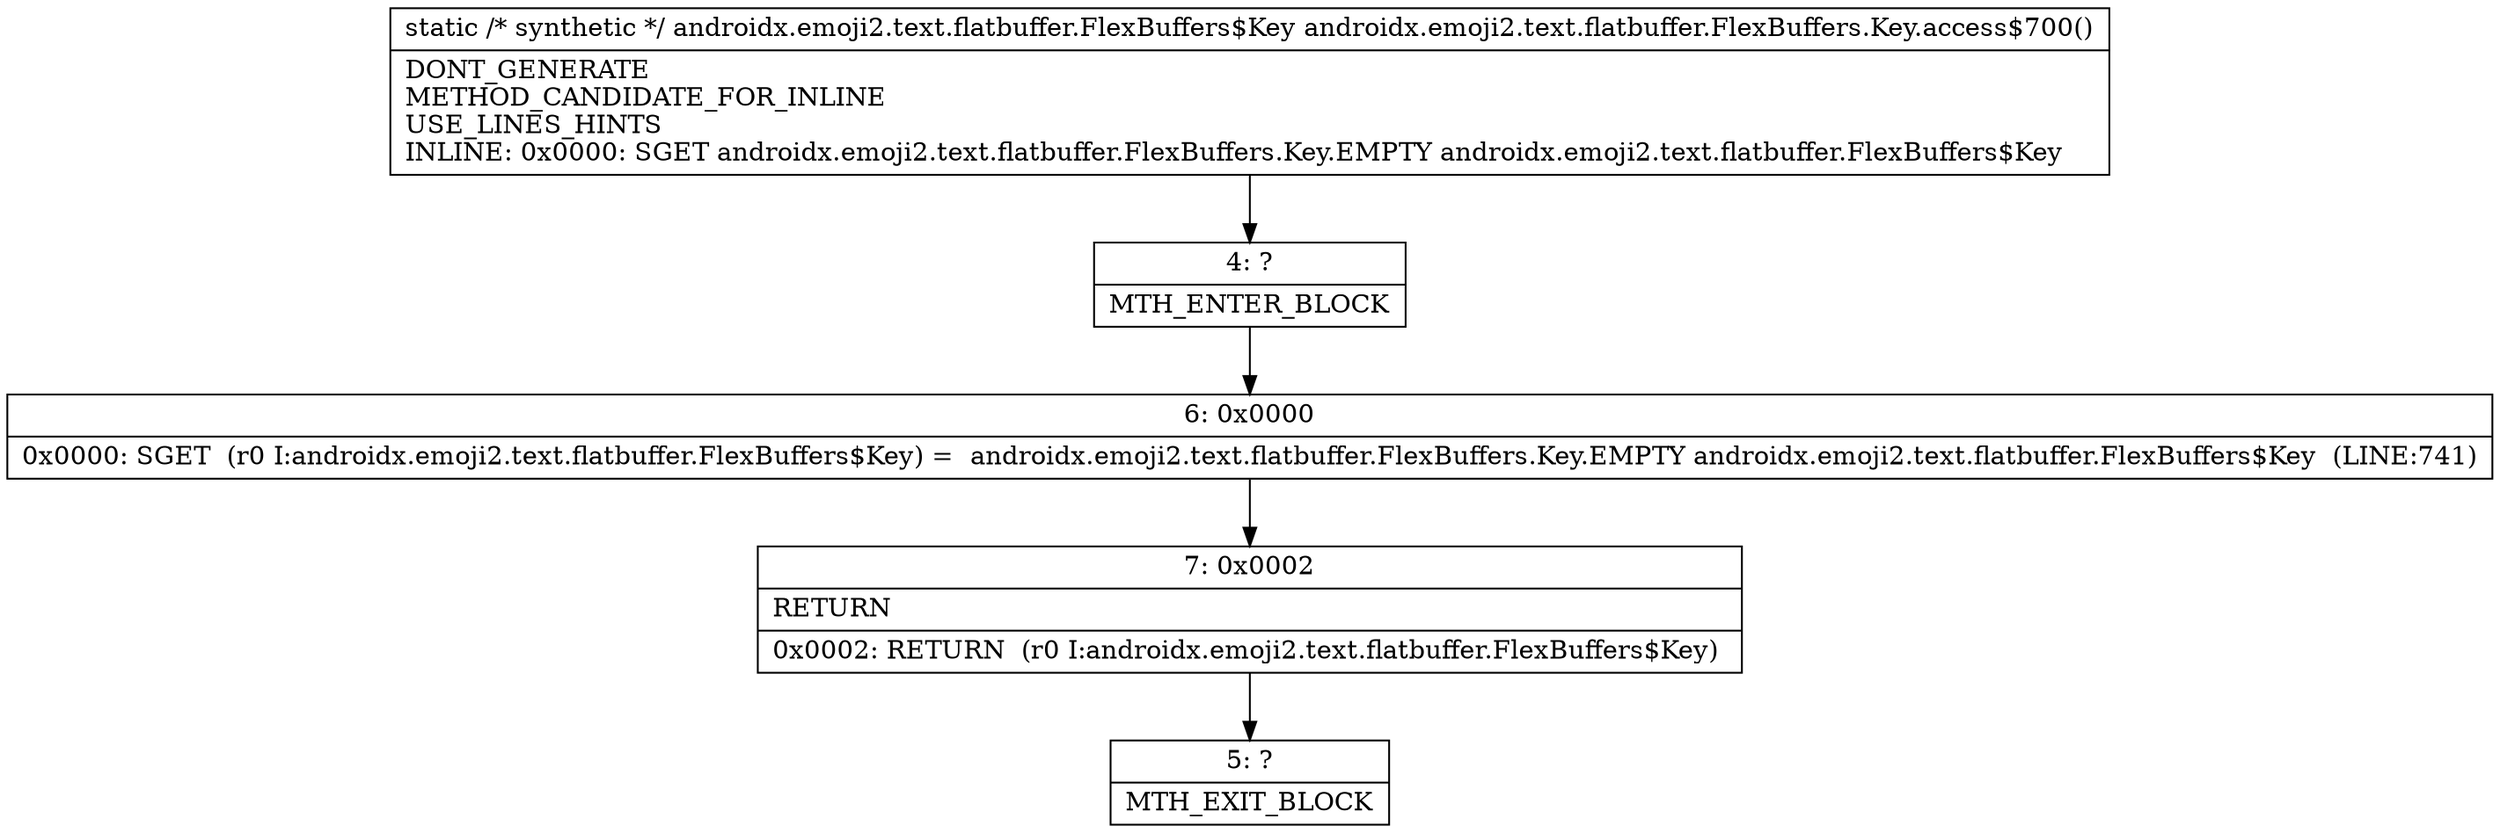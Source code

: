 digraph "CFG forandroidx.emoji2.text.flatbuffer.FlexBuffers.Key.access$700()Landroidx\/emoji2\/text\/flatbuffer\/FlexBuffers$Key;" {
Node_4 [shape=record,label="{4\:\ ?|MTH_ENTER_BLOCK\l}"];
Node_6 [shape=record,label="{6\:\ 0x0000|0x0000: SGET  (r0 I:androidx.emoji2.text.flatbuffer.FlexBuffers$Key) =  androidx.emoji2.text.flatbuffer.FlexBuffers.Key.EMPTY androidx.emoji2.text.flatbuffer.FlexBuffers$Key  (LINE:741)\l}"];
Node_7 [shape=record,label="{7\:\ 0x0002|RETURN\l|0x0002: RETURN  (r0 I:androidx.emoji2.text.flatbuffer.FlexBuffers$Key) \l}"];
Node_5 [shape=record,label="{5\:\ ?|MTH_EXIT_BLOCK\l}"];
MethodNode[shape=record,label="{static \/* synthetic *\/ androidx.emoji2.text.flatbuffer.FlexBuffers$Key androidx.emoji2.text.flatbuffer.FlexBuffers.Key.access$700()  | DONT_GENERATE\lMETHOD_CANDIDATE_FOR_INLINE\lUSE_LINES_HINTS\lINLINE: 0x0000: SGET   androidx.emoji2.text.flatbuffer.FlexBuffers.Key.EMPTY androidx.emoji2.text.flatbuffer.FlexBuffers$Key\l}"];
MethodNode -> Node_4;Node_4 -> Node_6;
Node_6 -> Node_7;
Node_7 -> Node_5;
}

